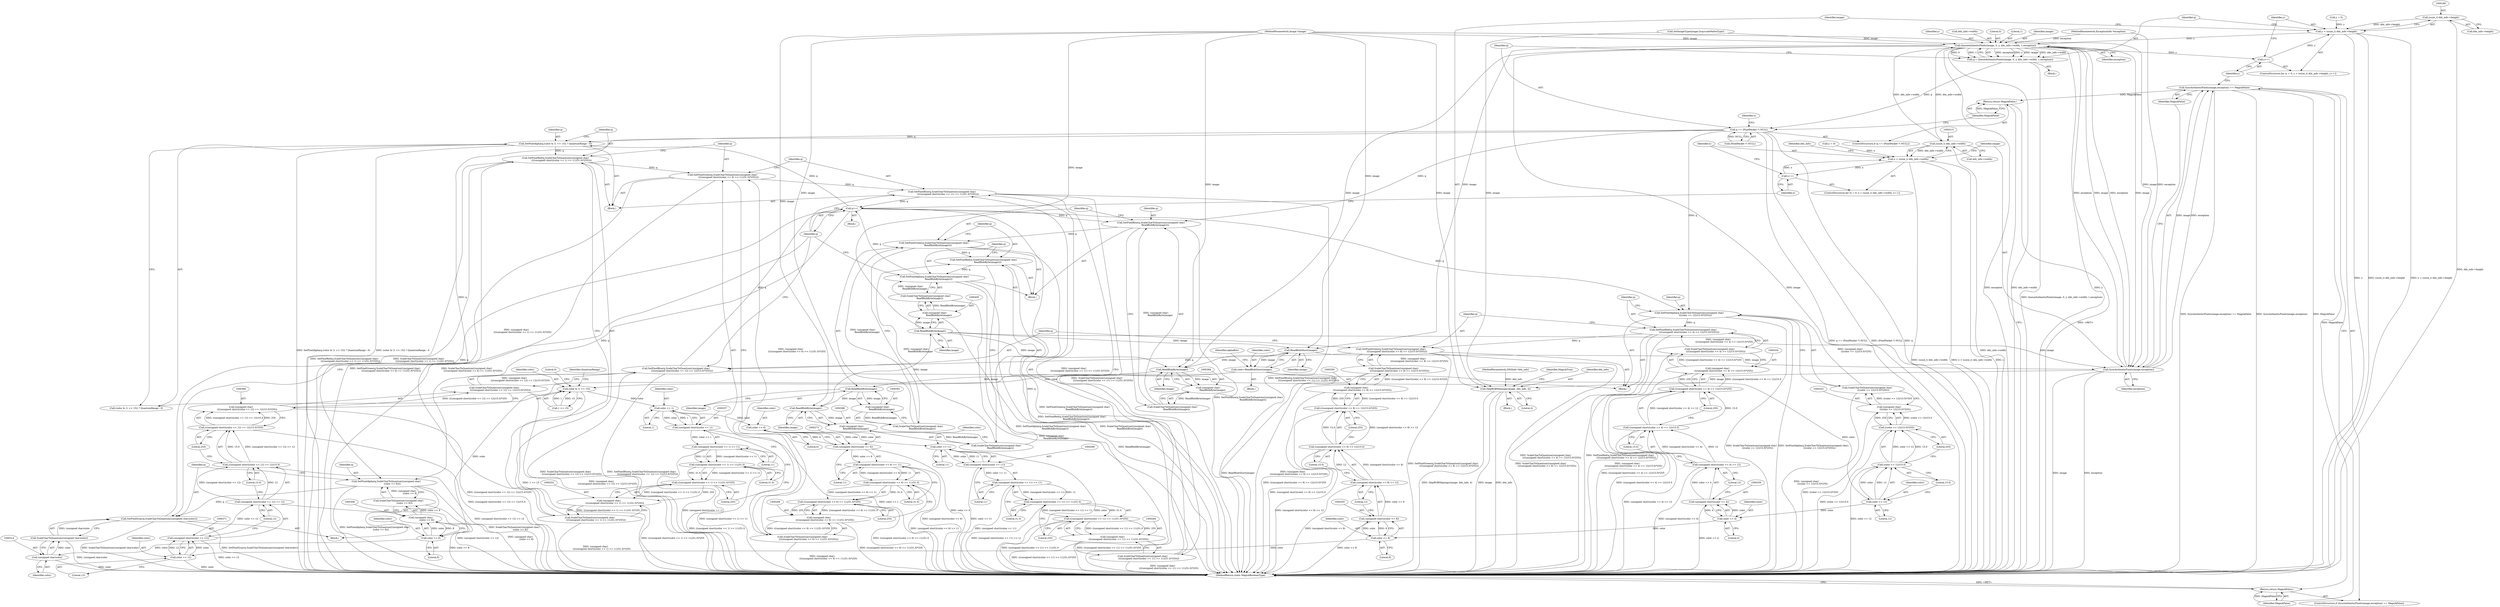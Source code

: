 digraph "1_ImageMagick_d7325bac173492b358417a0ad49fabad44447d52_4@pointer" {
"1000179" [label="(Call,(ssize_t) dds_info->height)"];
"1000177" [label="(Call,y < (ssize_t) dds_info->height)"];
"1000189" [label="(Call,QueueAuthenticPixels(image, 0, y, dds_info->width, 1,exception))"];
"1000184" [label="(Call,y++)"];
"1000187" [label="(Call,q = QueueAuthenticPixels(image, 0, y, dds_info->width, 1,exception))"];
"1000199" [label="(Call,q == (PixelPacket *) NULL)"];
"1000238" [label="(Call,SetPixelAlpha(q,(color & (1 << 15)) ? QuantumRange : 0))"];
"1000248" [label="(Call,SetPixelRed(q,ScaleCharToQuantum((unsigned char)\n                 ((((unsigned short)(color << 1) >> 11)/31.0)*255))))"];
"1000264" [label="(Call,SetPixelGreen(q,ScaleCharToQuantum((unsigned char)\n                 ((((unsigned short)(color << 6) >> 11)/31.0)*255))))"];
"1000280" [label="(Call,SetPixelBlue(q,ScaleCharToQuantum((unsigned char)\n                 ((((unsigned short)(color << 11) >> 11)/31.0)*255))))"];
"1000408" [label="(Call,q++)"];
"1000302" [label="(Call,SetPixelAlpha(q,ScaleCharToQuantum((unsigned char)\n                 (color >> 8))))"];
"1000310" [label="(Call,SetPixelGray(q,ScaleCharToQuantum((unsigned char)color)))"];
"1000318" [label="(Call,SetPixelAlpha(q,ScaleCharToQuantum((unsigned char)\n                 (((color >> 12)/15.0)*255))))"];
"1000330" [label="(Call,SetPixelRed(q,ScaleCharToQuantum((unsigned char)\n                 ((((unsigned short)(color << 4) >> 12)/15.0)*255))))"];
"1000346" [label="(Call,SetPixelGreen(q,ScaleCharToQuantum((unsigned char)\n                 ((((unsigned short)(color << 8) >> 12)/15.0)*255))))"];
"1000362" [label="(Call,SetPixelBlue(q,ScaleCharToQuantum((unsigned char)\n                 ((((unsigned short)(color << 12) >> 12)/15.0)*255))))"];
"1000380" [label="(Call,SetPixelBlue(q,ScaleCharToQuantum((unsigned char)\n            ReadBlobByte(image))))"];
"1000387" [label="(Call,SetPixelGreen(q,ScaleCharToQuantum((unsigned char)\n            ReadBlobByte(image))))"];
"1000394" [label="(Call,SetPixelRed(q,ScaleCharToQuantum((unsigned char)\n            ReadBlobByte(image))))"];
"1000401" [label="(Call,SetPixelAlpha(q,ScaleCharToQuantum((unsigned char)\n            ReadBlobByte(image))))"];
"1000212" [label="(Call,(ssize_t) dds_info->width)"];
"1000210" [label="(Call,x < (ssize_t) dds_info->width)"];
"1000217" [label="(Call,x++)"];
"1000231" [label="(Call,ReadBlobShort(image))"];
"1000229" [label="(Call,color=ReadBlobShort(image))"];
"1000241" [label="(Call,color & (1 << 15))"];
"1000258" [label="(Call,color << 1)"];
"1000256" [label="(Call,(unsigned short)(color << 1))"];
"1000255" [label="(Call,(unsigned short)(color << 1) >> 11)"];
"1000254" [label="(Call,((unsigned short)(color << 1) >> 11)/31.0)"];
"1000253" [label="(Call,(((unsigned short)(color << 1) >> 11)/31.0)*255)"];
"1000251" [label="(Call,(unsigned char)\n                 ((((unsigned short)(color << 1) >> 11)/31.0)*255))"];
"1000250" [label="(Call,ScaleCharToQuantum((unsigned char)\n                 ((((unsigned short)(color << 1) >> 11)/31.0)*255)))"];
"1000274" [label="(Call,color << 6)"];
"1000272" [label="(Call,(unsigned short)(color << 6))"];
"1000271" [label="(Call,(unsigned short)(color << 6) >> 11)"];
"1000270" [label="(Call,((unsigned short)(color << 6) >> 11)/31.0)"];
"1000269" [label="(Call,(((unsigned short)(color << 6) >> 11)/31.0)*255)"];
"1000267" [label="(Call,(unsigned char)\n                 ((((unsigned short)(color << 6) >> 11)/31.0)*255))"];
"1000266" [label="(Call,ScaleCharToQuantum((unsigned char)\n                 ((((unsigned short)(color << 6) >> 11)/31.0)*255)))"];
"1000290" [label="(Call,color << 11)"];
"1000288" [label="(Call,(unsigned short)(color << 11))"];
"1000287" [label="(Call,(unsigned short)(color << 11) >> 11)"];
"1000286" [label="(Call,((unsigned short)(color << 11) >> 11)/31.0)"];
"1000285" [label="(Call,(((unsigned short)(color << 11) >> 11)/31.0)*255)"];
"1000283" [label="(Call,(unsigned char)\n                 ((((unsigned short)(color << 11) >> 11)/31.0)*255))"];
"1000282" [label="(Call,ScaleCharToQuantum((unsigned char)\n                 ((((unsigned short)(color << 11) >> 11)/31.0)*255)))"];
"1000307" [label="(Call,color >> 8)"];
"1000305" [label="(Call,(unsigned char)\n                 (color >> 8))"];
"1000304" [label="(Call,ScaleCharToQuantum((unsigned char)\n                 (color >> 8)))"];
"1000313" [label="(Call,(unsigned char)color)"];
"1000312" [label="(Call,ScaleCharToQuantum((unsigned char)color))"];
"1000325" [label="(Call,color >> 12)"];
"1000324" [label="(Call,(color >> 12)/15.0)"];
"1000323" [label="(Call,((color >> 12)/15.0)*255)"];
"1000321" [label="(Call,(unsigned char)\n                 (((color >> 12)/15.0)*255))"];
"1000320" [label="(Call,ScaleCharToQuantum((unsigned char)\n                 (((color >> 12)/15.0)*255)))"];
"1000340" [label="(Call,color << 4)"];
"1000338" [label="(Call,(unsigned short)(color << 4))"];
"1000337" [label="(Call,(unsigned short)(color << 4) >> 12)"];
"1000336" [label="(Call,((unsigned short)(color << 4) >> 12)/15.0)"];
"1000335" [label="(Call,(((unsigned short)(color << 4) >> 12)/15.0)*255)"];
"1000333" [label="(Call,(unsigned char)\n                 ((((unsigned short)(color << 4) >> 12)/15.0)*255))"];
"1000332" [label="(Call,ScaleCharToQuantum((unsigned char)\n                 ((((unsigned short)(color << 4) >> 12)/15.0)*255)))"];
"1000356" [label="(Call,color << 8)"];
"1000354" [label="(Call,(unsigned short)(color << 8))"];
"1000353" [label="(Call,(unsigned short)(color << 8) >> 12)"];
"1000352" [label="(Call,((unsigned short)(color << 8) >> 12)/15.0)"];
"1000351" [label="(Call,(((unsigned short)(color << 8) >> 12)/15.0)*255)"];
"1000349" [label="(Call,(unsigned char)\n                 ((((unsigned short)(color << 8) >> 12)/15.0)*255))"];
"1000348" [label="(Call,ScaleCharToQuantum((unsigned char)\n                 ((((unsigned short)(color << 8) >> 12)/15.0)*255)))"];
"1000372" [label="(Call,color << 12)"];
"1000370" [label="(Call,(unsigned short)(color << 12))"];
"1000369" [label="(Call,(unsigned short)(color << 12) >> 12)"];
"1000368" [label="(Call,((unsigned short)(color << 12) >> 12)/15.0)"];
"1000367" [label="(Call,(((unsigned short)(color << 12) >> 12)/15.0)*255)"];
"1000365" [label="(Call,(unsigned char)\n                 ((((unsigned short)(color << 12) >> 12)/15.0)*255))"];
"1000364" [label="(Call,ScaleCharToQuantum((unsigned char)\n                 ((((unsigned short)(color << 12) >> 12)/15.0)*255)))"];
"1000385" [label="(Call,ReadBlobByte(image))"];
"1000383" [label="(Call,(unsigned char)\n            ReadBlobByte(image))"];
"1000382" [label="(Call,ScaleCharToQuantum((unsigned char)\n            ReadBlobByte(image)))"];
"1000392" [label="(Call,ReadBlobByte(image))"];
"1000390" [label="(Call,(unsigned char)\n            ReadBlobByte(image))"];
"1000389" [label="(Call,ScaleCharToQuantum((unsigned char)\n            ReadBlobByte(image)))"];
"1000399" [label="(Call,ReadBlobByte(image))"];
"1000397" [label="(Call,(unsigned char)\n            ReadBlobByte(image))"];
"1000396" [label="(Call,ScaleCharToQuantum((unsigned char)\n            ReadBlobByte(image)))"];
"1000406" [label="(Call,ReadBlobByte(image))"];
"1000404" [label="(Call,(unsigned char)\n            ReadBlobByte(image))"];
"1000403" [label="(Call,ScaleCharToQuantum((unsigned char)\n            ReadBlobByte(image)))"];
"1000412" [label="(Call,SyncAuthenticPixels(image,exception))"];
"1000411" [label="(Call,SyncAuthenticPixels(image,exception) == MagickFalse)"];
"1000204" [label="(Return,return MagickFalse;)"];
"1000416" [label="(Return,return MagickFalse;)"];
"1000418" [label="(Call,SkipRGBMipmaps(image, dds_info, 4))"];
"1000396" [label="(Call,ScaleCharToQuantum((unsigned char)\n            ReadBlobByte(image)))"];
"1000404" [label="(Call,(unsigned char)\n            ReadBlobByte(image))"];
"1000281" [label="(Identifier,q)"];
"1000381" [label="(Identifier,q)"];
"1000246" [label="(Identifier,QuantumRange)"];
"1000249" [label="(Identifier,q)"];
"1000228" [label="(Block,)"];
"1000272" [label="(Call,(unsigned short)(color << 6))"];
"1000354" [label="(Call,(unsigned short)(color << 8))"];
"1000409" [label="(Identifier,q)"];
"1000282" [label="(Call,ScaleCharToQuantum((unsigned char)\n                 ((((unsigned short)(color << 11) >> 11)/31.0)*255)))"];
"1000363" [label="(Identifier,q)"];
"1000330" [label="(Call,SetPixelRed(q,ScaleCharToQuantum((unsigned char)\n                 ((((unsigned short)(color << 4) >> 12)/15.0)*255))))"];
"1000103" [label="(MethodParameterIn,ExceptionInfo *exception)"];
"1000235" [label="(Identifier,alphaBits)"];
"1000251" [label="(Call,(unsigned char)\n                 ((((unsigned short)(color << 1) >> 11)/31.0)*255))"];
"1000386" [label="(Identifier,image)"];
"1000267" [label="(Call,(unsigned char)\n                 ((((unsigned short)(color << 6) >> 11)/31.0)*255))"];
"1000266" [label="(Call,ScaleCharToQuantum((unsigned char)\n                 ((((unsigned short)(color << 6) >> 11)/31.0)*255)))"];
"1000177" [label="(Call,y < (ssize_t) dds_info->height)"];
"1000258" [label="(Call,color << 1)"];
"1000150" [label="(Call,SetImageType(image,GrayscaleMatteType))"];
"1000317" [label="(Block,)"];
"1000411" [label="(Call,SyncAuthenticPixels(image,exception) == MagickFalse)"];
"1000192" [label="(Identifier,y)"];
"1000239" [label="(Identifier,q)"];
"1000351" [label="(Call,(((unsigned short)(color << 8) >> 12)/15.0)*255)"];
"1000370" [label="(Call,(unsigned short)(color << 12))"];
"1000331" [label="(Identifier,q)"];
"1000280" [label="(Call,SetPixelBlue(q,ScaleCharToQuantum((unsigned char)\n                 ((((unsigned short)(color << 11) >> 11)/31.0)*255))))"];
"1000198" [label="(ControlStructure,if (q == (PixelPacket *) NULL))"];
"1000394" [label="(Call,SetPixelRed(q,ScaleCharToQuantum((unsigned char)\n            ReadBlobByte(image))))"];
"1000413" [label="(Identifier,image)"];
"1000340" [label="(Call,color << 4)"];
"1000342" [label="(Literal,4)"];
"1000276" [label="(Literal,6)"];
"1000104" [label="(Block,)"];
"1000193" [label="(Call,dds_info->width)"];
"1000189" [label="(Call,QueueAuthenticPixels(image, 0, y, dds_info->width, 1,exception))"];
"1000364" [label="(Call,ScaleCharToQuantum((unsigned char)\n                 ((((unsigned short)(color << 12) >> 12)/15.0)*255)))"];
"1000379" [label="(Block,)"];
"1000345" [label="(Literal,255)"];
"1000368" [label="(Call,((unsigned short)(color << 12) >> 12)/15.0)"];
"1000241" [label="(Call,color & (1 << 15))"];
"1000212" [label="(Call,(ssize_t) dds_info->width)"];
"1000318" [label="(Call,SetPixelAlpha(q,ScaleCharToQuantum((unsigned char)\n                 (((color >> 12)/15.0)*255))))"];
"1000328" [label="(Literal,15.0)"];
"1000393" [label="(Identifier,image)"];
"1000217" [label="(Call,x++)"];
"1000392" [label="(Call,ReadBlobByte(image))"];
"1000277" [label="(Literal,11)"];
"1000181" [label="(Call,dds_info->height)"];
"1000302" [label="(Call,SetPixelAlpha(q,ScaleCharToQuantum((unsigned char)\n                 (color >> 8))))"];
"1000335" [label="(Call,(((unsigned short)(color << 4) >> 12)/15.0)*255)"];
"1000385" [label="(Call,ReadBlobByte(image))"];
"1000210" [label="(Call,x < (ssize_t) dds_info->width)"];
"1000400" [label="(Identifier,image)"];
"1000424" [label="(MethodReturn,static MagickBooleanType)"];
"1000320" [label="(Call,ScaleCharToQuantum((unsigned char)\n                 (((color >> 12)/15.0)*255)))"];
"1000259" [label="(Identifier,color)"];
"1000101" [label="(MethodParameterIn,Image *image)"];
"1000344" [label="(Literal,15.0)"];
"1000417" [label="(Identifier,MagickFalse)"];
"1000408" [label="(Call,q++)"];
"1000242" [label="(Identifier,color)"];
"1000265" [label="(Identifier,q)"];
"1000375" [label="(Literal,12)"];
"1000261" [label="(Literal,11)"];
"1000325" [label="(Call,color >> 12)"];
"1000312" [label="(Call,ScaleCharToQuantum((unsigned char)color))"];
"1000346" [label="(Call,SetPixelGreen(q,ScaleCharToQuantum((unsigned char)\n                 ((((unsigned short)(color << 8) >> 12)/15.0)*255))))"];
"1000219" [label="(Block,)"];
"1000232" [label="(Identifier,image)"];
"1000275" [label="(Identifier,color)"];
"1000240" [label="(Call,(color & (1 << 15)) ? QuantumRange : 0)"];
"1000185" [label="(Identifier,y)"];
"1000415" [label="(Identifier,MagickFalse)"];
"1000260" [label="(Literal,1)"];
"1000229" [label="(Call,color=ReadBlobShort(image))"];
"1000274" [label="(Call,color << 6)"];
"1000376" [label="(Literal,15.0)"];
"1000305" [label="(Call,(unsigned char)\n                 (color >> 8))"];
"1000207" [label="(Call,x = 0)"];
"1000238" [label="(Call,SetPixelAlpha(q,(color & (1 << 15)) ? QuantumRange : 0))"];
"1000324" [label="(Call,(color >> 12)/15.0)"];
"1000199" [label="(Call,q == (PixelPacket *) NULL)"];
"1000303" [label="(Identifier,q)"];
"1000263" [label="(Literal,255)"];
"1000341" [label="(Identifier,color)"];
"1000214" [label="(Call,dds_info->width)"];
"1000204" [label="(Return,return MagickFalse;)"];
"1000285" [label="(Call,(((unsigned short)(color << 11) >> 11)/31.0)*255)"];
"1000295" [label="(Literal,255)"];
"1000269" [label="(Call,(((unsigned short)(color << 6) >> 11)/31.0)*255)"];
"1000191" [label="(Literal,0)"];
"1000255" [label="(Call,(unsigned short)(color << 1) >> 11)"];
"1000256" [label="(Call,(unsigned short)(color << 1))"];
"1000188" [label="(Identifier,q)"];
"1000352" [label="(Call,((unsigned short)(color << 8) >> 12)/15.0)"];
"1000279" [label="(Literal,255)"];
"1000250" [label="(Call,ScaleCharToQuantum((unsigned char)\n                 ((((unsigned short)(color << 1) >> 11)/31.0)*255)))"];
"1000416" [label="(Return,return MagickFalse;)"];
"1000262" [label="(Literal,31.0)"];
"1000327" [label="(Literal,12)"];
"1000337" [label="(Call,(unsigned short)(color << 4) >> 12)"];
"1000336" [label="(Call,((unsigned short)(color << 4) >> 12)/15.0)"];
"1000365" [label="(Call,(unsigned char)\n                 ((((unsigned short)(color << 12) >> 12)/15.0)*255))"];
"1000373" [label="(Identifier,color)"];
"1000283" [label="(Call,(unsigned char)\n                 ((((unsigned short)(color << 11) >> 11)/31.0)*255))"];
"1000237" [label="(Block,)"];
"1000323" [label="(Call,((color >> 12)/15.0)*255)"];
"1000315" [label="(Identifier,color)"];
"1000353" [label="(Call,(unsigned short)(color << 8) >> 12)"];
"1000412" [label="(Call,SyncAuthenticPixels(image,exception))"];
"1000387" [label="(Call,SetPixelGreen(q,ScaleCharToQuantum((unsigned char)\n            ReadBlobByte(image))))"];
"1000173" [label="(ControlStructure,for (y = 0; y < (ssize_t) dds_info->height; y++))"];
"1000253" [label="(Call,(((unsigned short)(color << 1) >> 11)/31.0)*255)"];
"1000395" [label="(Identifier,q)"];
"1000374" [label="(Literal,12)"];
"1000270" [label="(Call,((unsigned short)(color << 6) >> 11)/31.0)"];
"1000308" [label="(Identifier,color)"];
"1000421" [label="(Literal,4)"];
"1000206" [label="(ControlStructure,for (x = 0; x < (ssize_t) dds_info->width; x++))"];
"1000254" [label="(Call,((unsigned short)(color << 1) >> 11)/31.0)"];
"1000311" [label="(Identifier,q)"];
"1000347" [label="(Identifier,q)"];
"1000349" [label="(Call,(unsigned char)\n                 ((((unsigned short)(color << 8) >> 12)/15.0)*255))"];
"1000383" [label="(Call,(unsigned char)\n            ReadBlobByte(image))"];
"1000356" [label="(Call,color << 8)"];
"1000357" [label="(Identifier,color)"];
"1000397" [label="(Call,(unsigned char)\n            ReadBlobByte(image))"];
"1000310" [label="(Call,SetPixelGray(q,ScaleCharToQuantum((unsigned char)color)))"];
"1000382" [label="(Call,ScaleCharToQuantum((unsigned char)\n            ReadBlobByte(image)))"];
"1000309" [label="(Literal,8)"];
"1000197" [label="(Identifier,exception)"];
"1000211" [label="(Identifier,x)"];
"1000287" [label="(Call,(unsigned short)(color << 11) >> 11)"];
"1000367" [label="(Call,(((unsigned short)(color << 12) >> 12)/15.0)*255)"];
"1000407" [label="(Identifier,image)"];
"1000187" [label="(Call,q = QueueAuthenticPixels(image, 0, y, dds_info->width, 1,exception))"];
"1000326" [label="(Identifier,color)"];
"1000414" [label="(Identifier,exception)"];
"1000196" [label="(Literal,1)"];
"1000333" [label="(Call,(unsigned char)\n                 ((((unsigned short)(color << 4) >> 12)/15.0)*255))"];
"1000304" [label="(Call,ScaleCharToQuantum((unsigned char)\n                 (color >> 8)))"];
"1000102" [label="(MethodParameterIn,DDSInfo *dds_info)"];
"1000231" [label="(Call,ReadBlobShort(image))"];
"1000329" [label="(Literal,255)"];
"1000248" [label="(Call,SetPixelRed(q,ScaleCharToQuantum((unsigned char)\n                 ((((unsigned short)(color << 1) >> 11)/31.0)*255))))"];
"1000360" [label="(Literal,15.0)"];
"1000307" [label="(Call,color >> 8)"];
"1000390" [label="(Call,(unsigned char)\n            ReadBlobByte(image))"];
"1000403" [label="(Call,ScaleCharToQuantum((unsigned char)\n            ReadBlobByte(image)))"];
"1000286" [label="(Call,((unsigned short)(color << 11) >> 11)/31.0)"];
"1000380" [label="(Call,SetPixelBlue(q,ScaleCharToQuantum((unsigned char)\n            ReadBlobByte(image))))"];
"1000243" [label="(Call,1 << 15)"];
"1000338" [label="(Call,(unsigned short)(color << 4))"];
"1000291" [label="(Identifier,color)"];
"1000361" [label="(Literal,255)"];
"1000190" [label="(Identifier,image)"];
"1000399" [label="(Call,ReadBlobByte(image))"];
"1000372" [label="(Call,color << 12)"];
"1000369" [label="(Call,(unsigned short)(color << 12) >> 12)"];
"1000321" [label="(Call,(unsigned char)\n                 (((color >> 12)/15.0)*255))"];
"1000294" [label="(Literal,31.0)"];
"1000200" [label="(Identifier,q)"];
"1000348" [label="(Call,ScaleCharToQuantum((unsigned char)\n                 ((((unsigned short)(color << 8) >> 12)/15.0)*255)))"];
"1000186" [label="(Block,)"];
"1000319" [label="(Identifier,q)"];
"1000332" [label="(Call,ScaleCharToQuantum((unsigned char)\n                 ((((unsigned short)(color << 4) >> 12)/15.0)*255)))"];
"1000359" [label="(Literal,12)"];
"1000301" [label="(Block,)"];
"1000358" [label="(Literal,8)"];
"1000174" [label="(Call,y = 0)"];
"1000406" [label="(Call,ReadBlobByte(image))"];
"1000377" [label="(Literal,255)"];
"1000290" [label="(Call,color << 11)"];
"1000230" [label="(Identifier,color)"];
"1000401" [label="(Call,SetPixelAlpha(q,ScaleCharToQuantum((unsigned char)\n            ReadBlobByte(image))))"];
"1000313" [label="(Call,(unsigned char)color)"];
"1000184" [label="(Call,y++)"];
"1000271" [label="(Call,(unsigned short)(color << 6) >> 11)"];
"1000423" [label="(Identifier,MagickTrue)"];
"1000292" [label="(Literal,11)"];
"1000178" [label="(Identifier,y)"];
"1000201" [label="(Call,(PixelPacket *) NULL)"];
"1000420" [label="(Identifier,dds_info)"];
"1000247" [label="(Literal,0)"];
"1000419" [label="(Identifier,image)"];
"1000224" [label="(Identifier,dds_info)"];
"1000288" [label="(Call,(unsigned short)(color << 11))"];
"1000264" [label="(Call,SetPixelGreen(q,ScaleCharToQuantum((unsigned char)\n                 ((((unsigned short)(color << 6) >> 11)/31.0)*255))))"];
"1000388" [label="(Identifier,q)"];
"1000278" [label="(Literal,31.0)"];
"1000410" [label="(ControlStructure,if (SyncAuthenticPixels(image,exception) == MagickFalse))"];
"1000389" [label="(Call,ScaleCharToQuantum((unsigned char)\n            ReadBlobByte(image)))"];
"1000343" [label="(Literal,12)"];
"1000208" [label="(Identifier,x)"];
"1000218" [label="(Identifier,x)"];
"1000402" [label="(Identifier,q)"];
"1000179" [label="(Call,(ssize_t) dds_info->height)"];
"1000205" [label="(Identifier,MagickFalse)"];
"1000418" [label="(Call,SkipRGBMipmaps(image, dds_info, 4))"];
"1000362" [label="(Call,SetPixelBlue(q,ScaleCharToQuantum((unsigned char)\n                 ((((unsigned short)(color << 12) >> 12)/15.0)*255))))"];
"1000293" [label="(Literal,11)"];
"1000179" -> "1000177"  [label="AST: "];
"1000179" -> "1000181"  [label="CFG: "];
"1000180" -> "1000179"  [label="AST: "];
"1000181" -> "1000179"  [label="AST: "];
"1000177" -> "1000179"  [label="CFG: "];
"1000179" -> "1000424"  [label="DDG: dds_info->height"];
"1000179" -> "1000177"  [label="DDG: dds_info->height"];
"1000177" -> "1000173"  [label="AST: "];
"1000178" -> "1000177"  [label="AST: "];
"1000188" -> "1000177"  [label="CFG: "];
"1000419" -> "1000177"  [label="CFG: "];
"1000177" -> "1000424"  [label="DDG: y"];
"1000177" -> "1000424"  [label="DDG: (ssize_t) dds_info->height"];
"1000177" -> "1000424"  [label="DDG: y < (ssize_t) dds_info->height"];
"1000184" -> "1000177"  [label="DDG: y"];
"1000174" -> "1000177"  [label="DDG: y"];
"1000177" -> "1000189"  [label="DDG: y"];
"1000189" -> "1000187"  [label="AST: "];
"1000189" -> "1000197"  [label="CFG: "];
"1000190" -> "1000189"  [label="AST: "];
"1000191" -> "1000189"  [label="AST: "];
"1000192" -> "1000189"  [label="AST: "];
"1000193" -> "1000189"  [label="AST: "];
"1000196" -> "1000189"  [label="AST: "];
"1000197" -> "1000189"  [label="AST: "];
"1000187" -> "1000189"  [label="CFG: "];
"1000189" -> "1000424"  [label="DDG: image"];
"1000189" -> "1000424"  [label="DDG: exception"];
"1000189" -> "1000424"  [label="DDG: dds_info->width"];
"1000189" -> "1000424"  [label="DDG: y"];
"1000189" -> "1000184"  [label="DDG: y"];
"1000189" -> "1000187"  [label="DDG: exception"];
"1000189" -> "1000187"  [label="DDG: y"];
"1000189" -> "1000187"  [label="DDG: image"];
"1000189" -> "1000187"  [label="DDG: dds_info->width"];
"1000189" -> "1000187"  [label="DDG: 0"];
"1000189" -> "1000187"  [label="DDG: 1"];
"1000150" -> "1000189"  [label="DDG: image"];
"1000412" -> "1000189"  [label="DDG: image"];
"1000412" -> "1000189"  [label="DDG: exception"];
"1000101" -> "1000189"  [label="DDG: image"];
"1000212" -> "1000189"  [label="DDG: dds_info->width"];
"1000103" -> "1000189"  [label="DDG: exception"];
"1000189" -> "1000212"  [label="DDG: dds_info->width"];
"1000189" -> "1000231"  [label="DDG: image"];
"1000189" -> "1000385"  [label="DDG: image"];
"1000189" -> "1000412"  [label="DDG: image"];
"1000189" -> "1000412"  [label="DDG: exception"];
"1000184" -> "1000173"  [label="AST: "];
"1000184" -> "1000185"  [label="CFG: "];
"1000185" -> "1000184"  [label="AST: "];
"1000178" -> "1000184"  [label="CFG: "];
"1000187" -> "1000186"  [label="AST: "];
"1000188" -> "1000187"  [label="AST: "];
"1000200" -> "1000187"  [label="CFG: "];
"1000187" -> "1000424"  [label="DDG: QueueAuthenticPixels(image, 0, y, dds_info->width, 1,exception)"];
"1000187" -> "1000199"  [label="DDG: q"];
"1000199" -> "1000198"  [label="AST: "];
"1000199" -> "1000201"  [label="CFG: "];
"1000200" -> "1000199"  [label="AST: "];
"1000201" -> "1000199"  [label="AST: "];
"1000205" -> "1000199"  [label="CFG: "];
"1000208" -> "1000199"  [label="CFG: "];
"1000199" -> "1000424"  [label="DDG: (PixelPacket *) NULL"];
"1000199" -> "1000424"  [label="DDG: q"];
"1000199" -> "1000424"  [label="DDG: q == (PixelPacket *) NULL"];
"1000201" -> "1000199"  [label="DDG: NULL"];
"1000199" -> "1000238"  [label="DDG: q"];
"1000199" -> "1000302"  [label="DDG: q"];
"1000199" -> "1000318"  [label="DDG: q"];
"1000199" -> "1000380"  [label="DDG: q"];
"1000238" -> "1000237"  [label="AST: "];
"1000238" -> "1000240"  [label="CFG: "];
"1000239" -> "1000238"  [label="AST: "];
"1000240" -> "1000238"  [label="AST: "];
"1000249" -> "1000238"  [label="CFG: "];
"1000238" -> "1000424"  [label="DDG: (color & (1 << 15)) ? QuantumRange : 0"];
"1000238" -> "1000424"  [label="DDG: SetPixelAlpha(q,(color & (1 << 15)) ? QuantumRange : 0)"];
"1000408" -> "1000238"  [label="DDG: q"];
"1000238" -> "1000248"  [label="DDG: q"];
"1000248" -> "1000237"  [label="AST: "];
"1000248" -> "1000250"  [label="CFG: "];
"1000249" -> "1000248"  [label="AST: "];
"1000250" -> "1000248"  [label="AST: "];
"1000265" -> "1000248"  [label="CFG: "];
"1000248" -> "1000424"  [label="DDG: SetPixelRed(q,ScaleCharToQuantum((unsigned char)\n                 ((((unsigned short)(color << 1) >> 11)/31.0)*255)))"];
"1000248" -> "1000424"  [label="DDG: ScaleCharToQuantum((unsigned char)\n                 ((((unsigned short)(color << 1) >> 11)/31.0)*255))"];
"1000250" -> "1000248"  [label="DDG: (unsigned char)\n                 ((((unsigned short)(color << 1) >> 11)/31.0)*255)"];
"1000248" -> "1000264"  [label="DDG: q"];
"1000264" -> "1000237"  [label="AST: "];
"1000264" -> "1000266"  [label="CFG: "];
"1000265" -> "1000264"  [label="AST: "];
"1000266" -> "1000264"  [label="AST: "];
"1000281" -> "1000264"  [label="CFG: "];
"1000264" -> "1000424"  [label="DDG: SetPixelGreen(q,ScaleCharToQuantum((unsigned char)\n                 ((((unsigned short)(color << 6) >> 11)/31.0)*255)))"];
"1000264" -> "1000424"  [label="DDG: ScaleCharToQuantum((unsigned char)\n                 ((((unsigned short)(color << 6) >> 11)/31.0)*255))"];
"1000266" -> "1000264"  [label="DDG: (unsigned char)\n                 ((((unsigned short)(color << 6) >> 11)/31.0)*255)"];
"1000264" -> "1000280"  [label="DDG: q"];
"1000280" -> "1000237"  [label="AST: "];
"1000280" -> "1000282"  [label="CFG: "];
"1000281" -> "1000280"  [label="AST: "];
"1000282" -> "1000280"  [label="AST: "];
"1000409" -> "1000280"  [label="CFG: "];
"1000280" -> "1000424"  [label="DDG: ScaleCharToQuantum((unsigned char)\n                 ((((unsigned short)(color << 11) >> 11)/31.0)*255))"];
"1000280" -> "1000424"  [label="DDG: SetPixelBlue(q,ScaleCharToQuantum((unsigned char)\n                 ((((unsigned short)(color << 11) >> 11)/31.0)*255)))"];
"1000282" -> "1000280"  [label="DDG: (unsigned char)\n                 ((((unsigned short)(color << 11) >> 11)/31.0)*255)"];
"1000280" -> "1000408"  [label="DDG: q"];
"1000408" -> "1000219"  [label="AST: "];
"1000408" -> "1000409"  [label="CFG: "];
"1000409" -> "1000408"  [label="AST: "];
"1000218" -> "1000408"  [label="CFG: "];
"1000408" -> "1000424"  [label="DDG: q"];
"1000408" -> "1000302"  [label="DDG: q"];
"1000408" -> "1000318"  [label="DDG: q"];
"1000408" -> "1000380"  [label="DDG: q"];
"1000362" -> "1000408"  [label="DDG: q"];
"1000310" -> "1000408"  [label="DDG: q"];
"1000401" -> "1000408"  [label="DDG: q"];
"1000302" -> "1000301"  [label="AST: "];
"1000302" -> "1000304"  [label="CFG: "];
"1000303" -> "1000302"  [label="AST: "];
"1000304" -> "1000302"  [label="AST: "];
"1000311" -> "1000302"  [label="CFG: "];
"1000302" -> "1000424"  [label="DDG: ScaleCharToQuantum((unsigned char)\n                 (color >> 8))"];
"1000302" -> "1000424"  [label="DDG: SetPixelAlpha(q,ScaleCharToQuantum((unsigned char)\n                 (color >> 8)))"];
"1000304" -> "1000302"  [label="DDG: (unsigned char)\n                 (color >> 8)"];
"1000302" -> "1000310"  [label="DDG: q"];
"1000310" -> "1000301"  [label="AST: "];
"1000310" -> "1000312"  [label="CFG: "];
"1000311" -> "1000310"  [label="AST: "];
"1000312" -> "1000310"  [label="AST: "];
"1000409" -> "1000310"  [label="CFG: "];
"1000310" -> "1000424"  [label="DDG: SetPixelGray(q,ScaleCharToQuantum((unsigned char)color))"];
"1000310" -> "1000424"  [label="DDG: ScaleCharToQuantum((unsigned char)color)"];
"1000312" -> "1000310"  [label="DDG: (unsigned char)color"];
"1000318" -> "1000317"  [label="AST: "];
"1000318" -> "1000320"  [label="CFG: "];
"1000319" -> "1000318"  [label="AST: "];
"1000320" -> "1000318"  [label="AST: "];
"1000331" -> "1000318"  [label="CFG: "];
"1000318" -> "1000424"  [label="DDG: SetPixelAlpha(q,ScaleCharToQuantum((unsigned char)\n                 (((color >> 12)/15.0)*255)))"];
"1000318" -> "1000424"  [label="DDG: ScaleCharToQuantum((unsigned char)\n                 (((color >> 12)/15.0)*255))"];
"1000320" -> "1000318"  [label="DDG: (unsigned char)\n                 (((color >> 12)/15.0)*255)"];
"1000318" -> "1000330"  [label="DDG: q"];
"1000330" -> "1000317"  [label="AST: "];
"1000330" -> "1000332"  [label="CFG: "];
"1000331" -> "1000330"  [label="AST: "];
"1000332" -> "1000330"  [label="AST: "];
"1000347" -> "1000330"  [label="CFG: "];
"1000330" -> "1000424"  [label="DDG: ScaleCharToQuantum((unsigned char)\n                 ((((unsigned short)(color << 4) >> 12)/15.0)*255))"];
"1000330" -> "1000424"  [label="DDG: SetPixelRed(q,ScaleCharToQuantum((unsigned char)\n                 ((((unsigned short)(color << 4) >> 12)/15.0)*255)))"];
"1000332" -> "1000330"  [label="DDG: (unsigned char)\n                 ((((unsigned short)(color << 4) >> 12)/15.0)*255)"];
"1000330" -> "1000346"  [label="DDG: q"];
"1000346" -> "1000317"  [label="AST: "];
"1000346" -> "1000348"  [label="CFG: "];
"1000347" -> "1000346"  [label="AST: "];
"1000348" -> "1000346"  [label="AST: "];
"1000363" -> "1000346"  [label="CFG: "];
"1000346" -> "1000424"  [label="DDG: ScaleCharToQuantum((unsigned char)\n                 ((((unsigned short)(color << 8) >> 12)/15.0)*255))"];
"1000346" -> "1000424"  [label="DDG: SetPixelGreen(q,ScaleCharToQuantum((unsigned char)\n                 ((((unsigned short)(color << 8) >> 12)/15.0)*255)))"];
"1000348" -> "1000346"  [label="DDG: (unsigned char)\n                 ((((unsigned short)(color << 8) >> 12)/15.0)*255)"];
"1000346" -> "1000362"  [label="DDG: q"];
"1000362" -> "1000317"  [label="AST: "];
"1000362" -> "1000364"  [label="CFG: "];
"1000363" -> "1000362"  [label="AST: "];
"1000364" -> "1000362"  [label="AST: "];
"1000409" -> "1000362"  [label="CFG: "];
"1000362" -> "1000424"  [label="DDG: ScaleCharToQuantum((unsigned char)\n                 ((((unsigned short)(color << 12) >> 12)/15.0)*255))"];
"1000362" -> "1000424"  [label="DDG: SetPixelBlue(q,ScaleCharToQuantum((unsigned char)\n                 ((((unsigned short)(color << 12) >> 12)/15.0)*255)))"];
"1000364" -> "1000362"  [label="DDG: (unsigned char)\n                 ((((unsigned short)(color << 12) >> 12)/15.0)*255)"];
"1000380" -> "1000379"  [label="AST: "];
"1000380" -> "1000382"  [label="CFG: "];
"1000381" -> "1000380"  [label="AST: "];
"1000382" -> "1000380"  [label="AST: "];
"1000388" -> "1000380"  [label="CFG: "];
"1000380" -> "1000424"  [label="DDG: SetPixelBlue(q,ScaleCharToQuantum((unsigned char)\n            ReadBlobByte(image)))"];
"1000382" -> "1000380"  [label="DDG: (unsigned char)\n            ReadBlobByte(image)"];
"1000380" -> "1000387"  [label="DDG: q"];
"1000387" -> "1000379"  [label="AST: "];
"1000387" -> "1000389"  [label="CFG: "];
"1000388" -> "1000387"  [label="AST: "];
"1000389" -> "1000387"  [label="AST: "];
"1000395" -> "1000387"  [label="CFG: "];
"1000387" -> "1000424"  [label="DDG: SetPixelGreen(q,ScaleCharToQuantum((unsigned char)\n            ReadBlobByte(image)))"];
"1000389" -> "1000387"  [label="DDG: (unsigned char)\n            ReadBlobByte(image)"];
"1000387" -> "1000394"  [label="DDG: q"];
"1000394" -> "1000379"  [label="AST: "];
"1000394" -> "1000396"  [label="CFG: "];
"1000395" -> "1000394"  [label="AST: "];
"1000396" -> "1000394"  [label="AST: "];
"1000402" -> "1000394"  [label="CFG: "];
"1000394" -> "1000424"  [label="DDG: SetPixelRed(q,ScaleCharToQuantum((unsigned char)\n            ReadBlobByte(image)))"];
"1000396" -> "1000394"  [label="DDG: (unsigned char)\n            ReadBlobByte(image)"];
"1000394" -> "1000401"  [label="DDG: q"];
"1000401" -> "1000379"  [label="AST: "];
"1000401" -> "1000403"  [label="CFG: "];
"1000402" -> "1000401"  [label="AST: "];
"1000403" -> "1000401"  [label="AST: "];
"1000409" -> "1000401"  [label="CFG: "];
"1000401" -> "1000424"  [label="DDG: SetPixelAlpha(q,ScaleCharToQuantum((unsigned char)\n            ReadBlobByte(image)))"];
"1000401" -> "1000424"  [label="DDG: ScaleCharToQuantum((unsigned char)\n            ReadBlobByte(image))"];
"1000403" -> "1000401"  [label="DDG: (unsigned char)\n            ReadBlobByte(image)"];
"1000212" -> "1000210"  [label="AST: "];
"1000212" -> "1000214"  [label="CFG: "];
"1000213" -> "1000212"  [label="AST: "];
"1000214" -> "1000212"  [label="AST: "];
"1000210" -> "1000212"  [label="CFG: "];
"1000212" -> "1000424"  [label="DDG: dds_info->width"];
"1000212" -> "1000210"  [label="DDG: dds_info->width"];
"1000210" -> "1000206"  [label="AST: "];
"1000211" -> "1000210"  [label="AST: "];
"1000224" -> "1000210"  [label="CFG: "];
"1000413" -> "1000210"  [label="CFG: "];
"1000210" -> "1000424"  [label="DDG: (ssize_t) dds_info->width"];
"1000210" -> "1000424"  [label="DDG: x < (ssize_t) dds_info->width"];
"1000210" -> "1000424"  [label="DDG: x"];
"1000217" -> "1000210"  [label="DDG: x"];
"1000207" -> "1000210"  [label="DDG: x"];
"1000210" -> "1000217"  [label="DDG: x"];
"1000217" -> "1000206"  [label="AST: "];
"1000217" -> "1000218"  [label="CFG: "];
"1000218" -> "1000217"  [label="AST: "];
"1000211" -> "1000217"  [label="CFG: "];
"1000231" -> "1000229"  [label="AST: "];
"1000231" -> "1000232"  [label="CFG: "];
"1000232" -> "1000231"  [label="AST: "];
"1000229" -> "1000231"  [label="CFG: "];
"1000231" -> "1000229"  [label="DDG: image"];
"1000406" -> "1000231"  [label="DDG: image"];
"1000101" -> "1000231"  [label="DDG: image"];
"1000231" -> "1000385"  [label="DDG: image"];
"1000231" -> "1000412"  [label="DDG: image"];
"1000229" -> "1000228"  [label="AST: "];
"1000230" -> "1000229"  [label="AST: "];
"1000235" -> "1000229"  [label="CFG: "];
"1000229" -> "1000424"  [label="DDG: ReadBlobShort(image)"];
"1000229" -> "1000241"  [label="DDG: color"];
"1000229" -> "1000307"  [label="DDG: color"];
"1000229" -> "1000325"  [label="DDG: color"];
"1000241" -> "1000240"  [label="AST: "];
"1000241" -> "1000243"  [label="CFG: "];
"1000242" -> "1000241"  [label="AST: "];
"1000243" -> "1000241"  [label="AST: "];
"1000246" -> "1000241"  [label="CFG: "];
"1000247" -> "1000241"  [label="CFG: "];
"1000241" -> "1000424"  [label="DDG: 1 << 15"];
"1000243" -> "1000241"  [label="DDG: 1"];
"1000243" -> "1000241"  [label="DDG: 15"];
"1000241" -> "1000258"  [label="DDG: color"];
"1000258" -> "1000256"  [label="AST: "];
"1000258" -> "1000260"  [label="CFG: "];
"1000259" -> "1000258"  [label="AST: "];
"1000260" -> "1000258"  [label="AST: "];
"1000256" -> "1000258"  [label="CFG: "];
"1000258" -> "1000256"  [label="DDG: color"];
"1000258" -> "1000256"  [label="DDG: 1"];
"1000258" -> "1000274"  [label="DDG: color"];
"1000256" -> "1000255"  [label="AST: "];
"1000257" -> "1000256"  [label="AST: "];
"1000261" -> "1000256"  [label="CFG: "];
"1000256" -> "1000424"  [label="DDG: color << 1"];
"1000256" -> "1000255"  [label="DDG: color << 1"];
"1000255" -> "1000254"  [label="AST: "];
"1000255" -> "1000261"  [label="CFG: "];
"1000261" -> "1000255"  [label="AST: "];
"1000262" -> "1000255"  [label="CFG: "];
"1000255" -> "1000424"  [label="DDG: (unsigned short)(color << 1)"];
"1000255" -> "1000254"  [label="DDG: (unsigned short)(color << 1)"];
"1000255" -> "1000254"  [label="DDG: 11"];
"1000254" -> "1000253"  [label="AST: "];
"1000254" -> "1000262"  [label="CFG: "];
"1000262" -> "1000254"  [label="AST: "];
"1000263" -> "1000254"  [label="CFG: "];
"1000254" -> "1000424"  [label="DDG: (unsigned short)(color << 1) >> 11"];
"1000254" -> "1000253"  [label="DDG: (unsigned short)(color << 1) >> 11"];
"1000254" -> "1000253"  [label="DDG: 31.0"];
"1000253" -> "1000251"  [label="AST: "];
"1000253" -> "1000263"  [label="CFG: "];
"1000263" -> "1000253"  [label="AST: "];
"1000251" -> "1000253"  [label="CFG: "];
"1000253" -> "1000424"  [label="DDG: ((unsigned short)(color << 1) >> 11)/31.0"];
"1000253" -> "1000251"  [label="DDG: ((unsigned short)(color << 1) >> 11)/31.0"];
"1000253" -> "1000251"  [label="DDG: 255"];
"1000251" -> "1000250"  [label="AST: "];
"1000252" -> "1000251"  [label="AST: "];
"1000250" -> "1000251"  [label="CFG: "];
"1000251" -> "1000424"  [label="DDG: (((unsigned short)(color << 1) >> 11)/31.0)*255"];
"1000251" -> "1000250"  [label="DDG: (((unsigned short)(color << 1) >> 11)/31.0)*255"];
"1000250" -> "1000424"  [label="DDG: (unsigned char)\n                 ((((unsigned short)(color << 1) >> 11)/31.0)*255)"];
"1000274" -> "1000272"  [label="AST: "];
"1000274" -> "1000276"  [label="CFG: "];
"1000275" -> "1000274"  [label="AST: "];
"1000276" -> "1000274"  [label="AST: "];
"1000272" -> "1000274"  [label="CFG: "];
"1000274" -> "1000272"  [label="DDG: color"];
"1000274" -> "1000272"  [label="DDG: 6"];
"1000274" -> "1000290"  [label="DDG: color"];
"1000272" -> "1000271"  [label="AST: "];
"1000273" -> "1000272"  [label="AST: "];
"1000277" -> "1000272"  [label="CFG: "];
"1000272" -> "1000424"  [label="DDG: color << 6"];
"1000272" -> "1000271"  [label="DDG: color << 6"];
"1000271" -> "1000270"  [label="AST: "];
"1000271" -> "1000277"  [label="CFG: "];
"1000277" -> "1000271"  [label="AST: "];
"1000278" -> "1000271"  [label="CFG: "];
"1000271" -> "1000424"  [label="DDG: (unsigned short)(color << 6)"];
"1000271" -> "1000270"  [label="DDG: (unsigned short)(color << 6)"];
"1000271" -> "1000270"  [label="DDG: 11"];
"1000270" -> "1000269"  [label="AST: "];
"1000270" -> "1000278"  [label="CFG: "];
"1000278" -> "1000270"  [label="AST: "];
"1000279" -> "1000270"  [label="CFG: "];
"1000270" -> "1000424"  [label="DDG: (unsigned short)(color << 6) >> 11"];
"1000270" -> "1000269"  [label="DDG: (unsigned short)(color << 6) >> 11"];
"1000270" -> "1000269"  [label="DDG: 31.0"];
"1000269" -> "1000267"  [label="AST: "];
"1000269" -> "1000279"  [label="CFG: "];
"1000279" -> "1000269"  [label="AST: "];
"1000267" -> "1000269"  [label="CFG: "];
"1000269" -> "1000424"  [label="DDG: ((unsigned short)(color << 6) >> 11)/31.0"];
"1000269" -> "1000267"  [label="DDG: ((unsigned short)(color << 6) >> 11)/31.0"];
"1000269" -> "1000267"  [label="DDG: 255"];
"1000267" -> "1000266"  [label="AST: "];
"1000268" -> "1000267"  [label="AST: "];
"1000266" -> "1000267"  [label="CFG: "];
"1000267" -> "1000424"  [label="DDG: (((unsigned short)(color << 6) >> 11)/31.0)*255"];
"1000267" -> "1000266"  [label="DDG: (((unsigned short)(color << 6) >> 11)/31.0)*255"];
"1000266" -> "1000424"  [label="DDG: (unsigned char)\n                 ((((unsigned short)(color << 6) >> 11)/31.0)*255)"];
"1000290" -> "1000288"  [label="AST: "];
"1000290" -> "1000292"  [label="CFG: "];
"1000291" -> "1000290"  [label="AST: "];
"1000292" -> "1000290"  [label="AST: "];
"1000288" -> "1000290"  [label="CFG: "];
"1000290" -> "1000424"  [label="DDG: color"];
"1000290" -> "1000288"  [label="DDG: color"];
"1000290" -> "1000288"  [label="DDG: 11"];
"1000288" -> "1000287"  [label="AST: "];
"1000289" -> "1000288"  [label="AST: "];
"1000293" -> "1000288"  [label="CFG: "];
"1000288" -> "1000424"  [label="DDG: color << 11"];
"1000288" -> "1000287"  [label="DDG: color << 11"];
"1000287" -> "1000286"  [label="AST: "];
"1000287" -> "1000293"  [label="CFG: "];
"1000293" -> "1000287"  [label="AST: "];
"1000294" -> "1000287"  [label="CFG: "];
"1000287" -> "1000424"  [label="DDG: (unsigned short)(color << 11)"];
"1000287" -> "1000286"  [label="DDG: (unsigned short)(color << 11)"];
"1000287" -> "1000286"  [label="DDG: 11"];
"1000286" -> "1000285"  [label="AST: "];
"1000286" -> "1000294"  [label="CFG: "];
"1000294" -> "1000286"  [label="AST: "];
"1000295" -> "1000286"  [label="CFG: "];
"1000286" -> "1000424"  [label="DDG: (unsigned short)(color << 11) >> 11"];
"1000286" -> "1000285"  [label="DDG: (unsigned short)(color << 11) >> 11"];
"1000286" -> "1000285"  [label="DDG: 31.0"];
"1000285" -> "1000283"  [label="AST: "];
"1000285" -> "1000295"  [label="CFG: "];
"1000295" -> "1000285"  [label="AST: "];
"1000283" -> "1000285"  [label="CFG: "];
"1000285" -> "1000424"  [label="DDG: ((unsigned short)(color << 11) >> 11)/31.0"];
"1000285" -> "1000283"  [label="DDG: ((unsigned short)(color << 11) >> 11)/31.0"];
"1000285" -> "1000283"  [label="DDG: 255"];
"1000283" -> "1000282"  [label="AST: "];
"1000284" -> "1000283"  [label="AST: "];
"1000282" -> "1000283"  [label="CFG: "];
"1000283" -> "1000424"  [label="DDG: (((unsigned short)(color << 11) >> 11)/31.0)*255"];
"1000283" -> "1000282"  [label="DDG: (((unsigned short)(color << 11) >> 11)/31.0)*255"];
"1000282" -> "1000424"  [label="DDG: (unsigned char)\n                 ((((unsigned short)(color << 11) >> 11)/31.0)*255)"];
"1000307" -> "1000305"  [label="AST: "];
"1000307" -> "1000309"  [label="CFG: "];
"1000308" -> "1000307"  [label="AST: "];
"1000309" -> "1000307"  [label="AST: "];
"1000305" -> "1000307"  [label="CFG: "];
"1000307" -> "1000305"  [label="DDG: color"];
"1000307" -> "1000305"  [label="DDG: 8"];
"1000307" -> "1000313"  [label="DDG: color"];
"1000305" -> "1000304"  [label="AST: "];
"1000306" -> "1000305"  [label="AST: "];
"1000304" -> "1000305"  [label="CFG: "];
"1000305" -> "1000424"  [label="DDG: color >> 8"];
"1000305" -> "1000304"  [label="DDG: color >> 8"];
"1000304" -> "1000424"  [label="DDG: (unsigned char)\n                 (color >> 8)"];
"1000313" -> "1000312"  [label="AST: "];
"1000313" -> "1000315"  [label="CFG: "];
"1000314" -> "1000313"  [label="AST: "];
"1000315" -> "1000313"  [label="AST: "];
"1000312" -> "1000313"  [label="CFG: "];
"1000313" -> "1000424"  [label="DDG: color"];
"1000313" -> "1000312"  [label="DDG: color"];
"1000312" -> "1000424"  [label="DDG: (unsigned char)color"];
"1000325" -> "1000324"  [label="AST: "];
"1000325" -> "1000327"  [label="CFG: "];
"1000326" -> "1000325"  [label="AST: "];
"1000327" -> "1000325"  [label="AST: "];
"1000328" -> "1000325"  [label="CFG: "];
"1000325" -> "1000324"  [label="DDG: color"];
"1000325" -> "1000324"  [label="DDG: 12"];
"1000325" -> "1000340"  [label="DDG: color"];
"1000324" -> "1000323"  [label="AST: "];
"1000324" -> "1000328"  [label="CFG: "];
"1000328" -> "1000324"  [label="AST: "];
"1000329" -> "1000324"  [label="CFG: "];
"1000324" -> "1000424"  [label="DDG: color >> 12"];
"1000324" -> "1000323"  [label="DDG: color >> 12"];
"1000324" -> "1000323"  [label="DDG: 15.0"];
"1000323" -> "1000321"  [label="AST: "];
"1000323" -> "1000329"  [label="CFG: "];
"1000329" -> "1000323"  [label="AST: "];
"1000321" -> "1000323"  [label="CFG: "];
"1000323" -> "1000424"  [label="DDG: (color >> 12)/15.0"];
"1000323" -> "1000321"  [label="DDG: (color >> 12)/15.0"];
"1000323" -> "1000321"  [label="DDG: 255"];
"1000321" -> "1000320"  [label="AST: "];
"1000322" -> "1000321"  [label="AST: "];
"1000320" -> "1000321"  [label="CFG: "];
"1000321" -> "1000424"  [label="DDG: ((color >> 12)/15.0)*255"];
"1000321" -> "1000320"  [label="DDG: ((color >> 12)/15.0)*255"];
"1000320" -> "1000424"  [label="DDG: (unsigned char)\n                 (((color >> 12)/15.0)*255)"];
"1000340" -> "1000338"  [label="AST: "];
"1000340" -> "1000342"  [label="CFG: "];
"1000341" -> "1000340"  [label="AST: "];
"1000342" -> "1000340"  [label="AST: "];
"1000338" -> "1000340"  [label="CFG: "];
"1000340" -> "1000338"  [label="DDG: color"];
"1000340" -> "1000338"  [label="DDG: 4"];
"1000340" -> "1000356"  [label="DDG: color"];
"1000338" -> "1000337"  [label="AST: "];
"1000339" -> "1000338"  [label="AST: "];
"1000343" -> "1000338"  [label="CFG: "];
"1000338" -> "1000424"  [label="DDG: color << 4"];
"1000338" -> "1000337"  [label="DDG: color << 4"];
"1000337" -> "1000336"  [label="AST: "];
"1000337" -> "1000343"  [label="CFG: "];
"1000343" -> "1000337"  [label="AST: "];
"1000344" -> "1000337"  [label="CFG: "];
"1000337" -> "1000424"  [label="DDG: (unsigned short)(color << 4)"];
"1000337" -> "1000336"  [label="DDG: (unsigned short)(color << 4)"];
"1000337" -> "1000336"  [label="DDG: 12"];
"1000336" -> "1000335"  [label="AST: "];
"1000336" -> "1000344"  [label="CFG: "];
"1000344" -> "1000336"  [label="AST: "];
"1000345" -> "1000336"  [label="CFG: "];
"1000336" -> "1000424"  [label="DDG: (unsigned short)(color << 4) >> 12"];
"1000336" -> "1000335"  [label="DDG: (unsigned short)(color << 4) >> 12"];
"1000336" -> "1000335"  [label="DDG: 15.0"];
"1000335" -> "1000333"  [label="AST: "];
"1000335" -> "1000345"  [label="CFG: "];
"1000345" -> "1000335"  [label="AST: "];
"1000333" -> "1000335"  [label="CFG: "];
"1000335" -> "1000424"  [label="DDG: ((unsigned short)(color << 4) >> 12)/15.0"];
"1000335" -> "1000333"  [label="DDG: ((unsigned short)(color << 4) >> 12)/15.0"];
"1000335" -> "1000333"  [label="DDG: 255"];
"1000333" -> "1000332"  [label="AST: "];
"1000334" -> "1000333"  [label="AST: "];
"1000332" -> "1000333"  [label="CFG: "];
"1000333" -> "1000424"  [label="DDG: (((unsigned short)(color << 4) >> 12)/15.0)*255"];
"1000333" -> "1000332"  [label="DDG: (((unsigned short)(color << 4) >> 12)/15.0)*255"];
"1000332" -> "1000424"  [label="DDG: (unsigned char)\n                 ((((unsigned short)(color << 4) >> 12)/15.0)*255)"];
"1000356" -> "1000354"  [label="AST: "];
"1000356" -> "1000358"  [label="CFG: "];
"1000357" -> "1000356"  [label="AST: "];
"1000358" -> "1000356"  [label="AST: "];
"1000354" -> "1000356"  [label="CFG: "];
"1000356" -> "1000354"  [label="DDG: color"];
"1000356" -> "1000354"  [label="DDG: 8"];
"1000356" -> "1000372"  [label="DDG: color"];
"1000354" -> "1000353"  [label="AST: "];
"1000355" -> "1000354"  [label="AST: "];
"1000359" -> "1000354"  [label="CFG: "];
"1000354" -> "1000424"  [label="DDG: color << 8"];
"1000354" -> "1000353"  [label="DDG: color << 8"];
"1000353" -> "1000352"  [label="AST: "];
"1000353" -> "1000359"  [label="CFG: "];
"1000359" -> "1000353"  [label="AST: "];
"1000360" -> "1000353"  [label="CFG: "];
"1000353" -> "1000424"  [label="DDG: (unsigned short)(color << 8)"];
"1000353" -> "1000352"  [label="DDG: (unsigned short)(color << 8)"];
"1000353" -> "1000352"  [label="DDG: 12"];
"1000352" -> "1000351"  [label="AST: "];
"1000352" -> "1000360"  [label="CFG: "];
"1000360" -> "1000352"  [label="AST: "];
"1000361" -> "1000352"  [label="CFG: "];
"1000352" -> "1000424"  [label="DDG: (unsigned short)(color << 8) >> 12"];
"1000352" -> "1000351"  [label="DDG: (unsigned short)(color << 8) >> 12"];
"1000352" -> "1000351"  [label="DDG: 15.0"];
"1000351" -> "1000349"  [label="AST: "];
"1000351" -> "1000361"  [label="CFG: "];
"1000361" -> "1000351"  [label="AST: "];
"1000349" -> "1000351"  [label="CFG: "];
"1000351" -> "1000424"  [label="DDG: ((unsigned short)(color << 8) >> 12)/15.0"];
"1000351" -> "1000349"  [label="DDG: ((unsigned short)(color << 8) >> 12)/15.0"];
"1000351" -> "1000349"  [label="DDG: 255"];
"1000349" -> "1000348"  [label="AST: "];
"1000350" -> "1000349"  [label="AST: "];
"1000348" -> "1000349"  [label="CFG: "];
"1000349" -> "1000424"  [label="DDG: (((unsigned short)(color << 8) >> 12)/15.0)*255"];
"1000349" -> "1000348"  [label="DDG: (((unsigned short)(color << 8) >> 12)/15.0)*255"];
"1000348" -> "1000424"  [label="DDG: (unsigned char)\n                 ((((unsigned short)(color << 8) >> 12)/15.0)*255)"];
"1000372" -> "1000370"  [label="AST: "];
"1000372" -> "1000374"  [label="CFG: "];
"1000373" -> "1000372"  [label="AST: "];
"1000374" -> "1000372"  [label="AST: "];
"1000370" -> "1000372"  [label="CFG: "];
"1000372" -> "1000424"  [label="DDG: color"];
"1000372" -> "1000370"  [label="DDG: color"];
"1000372" -> "1000370"  [label="DDG: 12"];
"1000370" -> "1000369"  [label="AST: "];
"1000371" -> "1000370"  [label="AST: "];
"1000375" -> "1000370"  [label="CFG: "];
"1000370" -> "1000424"  [label="DDG: color << 12"];
"1000370" -> "1000369"  [label="DDG: color << 12"];
"1000369" -> "1000368"  [label="AST: "];
"1000369" -> "1000375"  [label="CFG: "];
"1000375" -> "1000369"  [label="AST: "];
"1000376" -> "1000369"  [label="CFG: "];
"1000369" -> "1000424"  [label="DDG: (unsigned short)(color << 12)"];
"1000369" -> "1000368"  [label="DDG: (unsigned short)(color << 12)"];
"1000369" -> "1000368"  [label="DDG: 12"];
"1000368" -> "1000367"  [label="AST: "];
"1000368" -> "1000376"  [label="CFG: "];
"1000376" -> "1000368"  [label="AST: "];
"1000377" -> "1000368"  [label="CFG: "];
"1000368" -> "1000424"  [label="DDG: (unsigned short)(color << 12) >> 12"];
"1000368" -> "1000367"  [label="DDG: (unsigned short)(color << 12) >> 12"];
"1000368" -> "1000367"  [label="DDG: 15.0"];
"1000367" -> "1000365"  [label="AST: "];
"1000367" -> "1000377"  [label="CFG: "];
"1000377" -> "1000367"  [label="AST: "];
"1000365" -> "1000367"  [label="CFG: "];
"1000367" -> "1000424"  [label="DDG: ((unsigned short)(color << 12) >> 12)/15.0"];
"1000367" -> "1000365"  [label="DDG: ((unsigned short)(color << 12) >> 12)/15.0"];
"1000367" -> "1000365"  [label="DDG: 255"];
"1000365" -> "1000364"  [label="AST: "];
"1000366" -> "1000365"  [label="AST: "];
"1000364" -> "1000365"  [label="CFG: "];
"1000365" -> "1000424"  [label="DDG: (((unsigned short)(color << 12) >> 12)/15.0)*255"];
"1000365" -> "1000364"  [label="DDG: (((unsigned short)(color << 12) >> 12)/15.0)*255"];
"1000364" -> "1000424"  [label="DDG: (unsigned char)\n                 ((((unsigned short)(color << 12) >> 12)/15.0)*255)"];
"1000385" -> "1000383"  [label="AST: "];
"1000385" -> "1000386"  [label="CFG: "];
"1000386" -> "1000385"  [label="AST: "];
"1000383" -> "1000385"  [label="CFG: "];
"1000385" -> "1000383"  [label="DDG: image"];
"1000406" -> "1000385"  [label="DDG: image"];
"1000101" -> "1000385"  [label="DDG: image"];
"1000385" -> "1000392"  [label="DDG: image"];
"1000383" -> "1000382"  [label="AST: "];
"1000384" -> "1000383"  [label="AST: "];
"1000382" -> "1000383"  [label="CFG: "];
"1000383" -> "1000382"  [label="DDG: ReadBlobByte(image)"];
"1000392" -> "1000390"  [label="AST: "];
"1000392" -> "1000393"  [label="CFG: "];
"1000393" -> "1000392"  [label="AST: "];
"1000390" -> "1000392"  [label="CFG: "];
"1000392" -> "1000390"  [label="DDG: image"];
"1000101" -> "1000392"  [label="DDG: image"];
"1000392" -> "1000399"  [label="DDG: image"];
"1000390" -> "1000389"  [label="AST: "];
"1000391" -> "1000390"  [label="AST: "];
"1000389" -> "1000390"  [label="CFG: "];
"1000390" -> "1000389"  [label="DDG: ReadBlobByte(image)"];
"1000399" -> "1000397"  [label="AST: "];
"1000399" -> "1000400"  [label="CFG: "];
"1000400" -> "1000399"  [label="AST: "];
"1000397" -> "1000399"  [label="CFG: "];
"1000399" -> "1000397"  [label="DDG: image"];
"1000101" -> "1000399"  [label="DDG: image"];
"1000399" -> "1000406"  [label="DDG: image"];
"1000397" -> "1000396"  [label="AST: "];
"1000398" -> "1000397"  [label="AST: "];
"1000396" -> "1000397"  [label="CFG: "];
"1000397" -> "1000396"  [label="DDG: ReadBlobByte(image)"];
"1000406" -> "1000404"  [label="AST: "];
"1000406" -> "1000407"  [label="CFG: "];
"1000407" -> "1000406"  [label="AST: "];
"1000404" -> "1000406"  [label="CFG: "];
"1000406" -> "1000404"  [label="DDG: image"];
"1000101" -> "1000406"  [label="DDG: image"];
"1000406" -> "1000412"  [label="DDG: image"];
"1000404" -> "1000403"  [label="AST: "];
"1000405" -> "1000404"  [label="AST: "];
"1000403" -> "1000404"  [label="CFG: "];
"1000404" -> "1000424"  [label="DDG: ReadBlobByte(image)"];
"1000404" -> "1000403"  [label="DDG: ReadBlobByte(image)"];
"1000403" -> "1000424"  [label="DDG: (unsigned char)\n            ReadBlobByte(image)"];
"1000412" -> "1000411"  [label="AST: "];
"1000412" -> "1000414"  [label="CFG: "];
"1000413" -> "1000412"  [label="AST: "];
"1000414" -> "1000412"  [label="AST: "];
"1000415" -> "1000412"  [label="CFG: "];
"1000412" -> "1000424"  [label="DDG: exception"];
"1000412" -> "1000424"  [label="DDG: image"];
"1000412" -> "1000411"  [label="DDG: image"];
"1000412" -> "1000411"  [label="DDG: exception"];
"1000101" -> "1000412"  [label="DDG: image"];
"1000103" -> "1000412"  [label="DDG: exception"];
"1000412" -> "1000418"  [label="DDG: image"];
"1000411" -> "1000410"  [label="AST: "];
"1000411" -> "1000415"  [label="CFG: "];
"1000415" -> "1000411"  [label="AST: "];
"1000417" -> "1000411"  [label="CFG: "];
"1000185" -> "1000411"  [label="CFG: "];
"1000411" -> "1000424"  [label="DDG: SyncAuthenticPixels(image,exception) == MagickFalse"];
"1000411" -> "1000424"  [label="DDG: SyncAuthenticPixels(image,exception)"];
"1000411" -> "1000424"  [label="DDG: MagickFalse"];
"1000411" -> "1000204"  [label="DDG: MagickFalse"];
"1000411" -> "1000416"  [label="DDG: MagickFalse"];
"1000204" -> "1000198"  [label="AST: "];
"1000204" -> "1000205"  [label="CFG: "];
"1000205" -> "1000204"  [label="AST: "];
"1000424" -> "1000204"  [label="CFG: "];
"1000204" -> "1000424"  [label="DDG: <RET>"];
"1000205" -> "1000204"  [label="DDG: MagickFalse"];
"1000416" -> "1000410"  [label="AST: "];
"1000416" -> "1000417"  [label="CFG: "];
"1000417" -> "1000416"  [label="AST: "];
"1000424" -> "1000416"  [label="CFG: "];
"1000416" -> "1000424"  [label="DDG: <RET>"];
"1000417" -> "1000416"  [label="DDG: MagickFalse"];
"1000418" -> "1000104"  [label="AST: "];
"1000418" -> "1000421"  [label="CFG: "];
"1000419" -> "1000418"  [label="AST: "];
"1000420" -> "1000418"  [label="AST: "];
"1000421" -> "1000418"  [label="AST: "];
"1000423" -> "1000418"  [label="CFG: "];
"1000418" -> "1000424"  [label="DDG: dds_info"];
"1000418" -> "1000424"  [label="DDG: SkipRGBMipmaps(image, dds_info, 4)"];
"1000418" -> "1000424"  [label="DDG: image"];
"1000150" -> "1000418"  [label="DDG: image"];
"1000101" -> "1000418"  [label="DDG: image"];
"1000102" -> "1000418"  [label="DDG: dds_info"];
}
